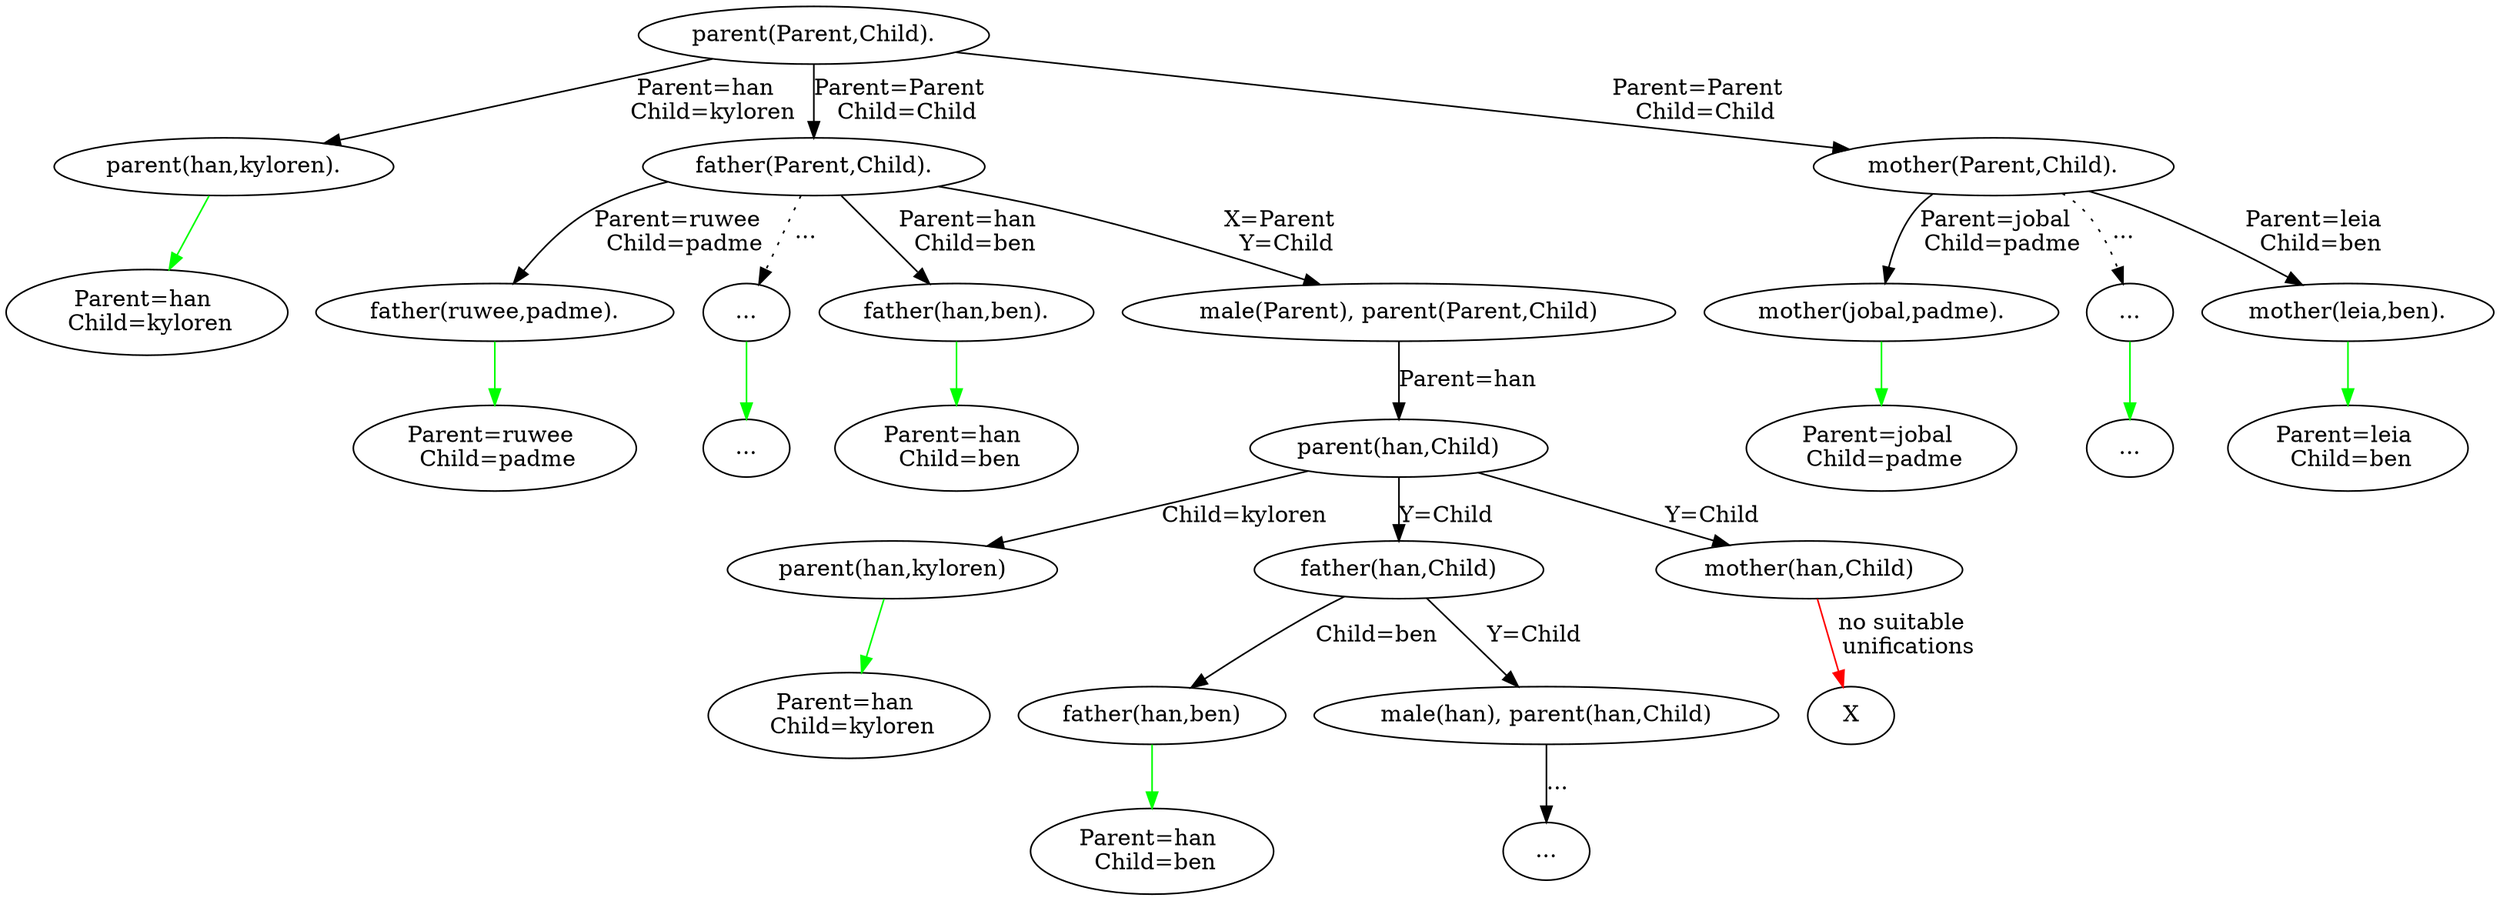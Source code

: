 digraph{
    ranksep=.2;
    rankdir="TB";

    r [label="parent(Parent,Child)."];
    r0 [label="parent(han,kyloren)."];
    r01 [label="Parent=han \n Child=kyloren"];
    r1 [label="father(Parent,Child)."];
    r2 [label="mother(Parent,Child)."];
    r11 [label="father(ruwee,padme)."];
    r111 [label="Parent=ruwee \n Child=padme"];
    r12 [label="..."];
    r121 [label="..."];
    r13 [label="father(han,ben)."];
    r131 [label="Parent=han \n Child=ben"];
    r14 [label="male(Parent), parent(Parent,Child)"];
    r21 [label="mother(jobal,padme)."]; 
    r211 [label="Parent=jobal \n Child=padme"]; 
    r22 [label="..."];
    r221 [label="..."];
    r23 [label="mother(leia,ben)."];
    r231 [label="Parent=leia \n Child=ben"];
    r141 [label="parent(han,Child)"];
    r1411 [label="parent(han,kyloren)"];
    r14111 [label="Parent=han \n Child=kyloren"];
    r1412 [label="father(han,Child)"];
    r1413 [label="mother(han,Child)"];
    r14121 [label="father(han,ben)"];
    r141211 [label="Parent=han \n Child=ben"];
    r14122 [label="male(han), parent(han,Child)"];
    r14131 [label="X"];
    r141221 [label="..."]
    r -> r0 [label = "Parent=han \n Child=kyloren"]
    r -> r1 [label = "Parent=Parent \n Child=Child"]
    r -> r2 [label = "Parent=Parent \n Child=Child"]
    r1 -> r11 [label = "Parent=ruwee \n Child=padme"]
    r1 -> r12 [label = "...", style = "dotted"]
    r1 -> r13 [label = "Parent=han \n Child=ben"]
    r1 -> r14 [label = "X=Parent \n Y=Child"]
    r2 -> r21 [label = "Parent=jobal \n Child=padme"]
    r2 -> r22 [label = "...", style = "dotted"]
    r2 -> r23 [label = "Parent=leia \n Child=ben"]
    r14 -> r141 [label = "Parent=han"]
    r141 -> r1411 [label = "Child=kyloren"]
    r141 -> r1412 [label = "Y=Child"]
    r141 -> r1413 [label = "Y=Child"]
    r1413 -> r14131 [label = "no suitable \n unifications", color="red"]
    r11 -> r111 [color = "green"]
    r13 -> r131 [color = "green"]
    r12 -> r121 [color = "green"]
    r1411 -> r14111 [color = "green"]
    r1412 -> r14121 [label = "Child=ben"]
    r1412 -> r14122 [label = "Y=Child"]
    r14121 -> r141211 [color = "green"]
    r14122 -> r141221 [label = "..."]
    r21 -> r211 [color = "green"]
    r22 -> r221 [color = "green"]
    r23 -> r231 [color = "green"]
    r0 -> r01 [color = "green"]
}
